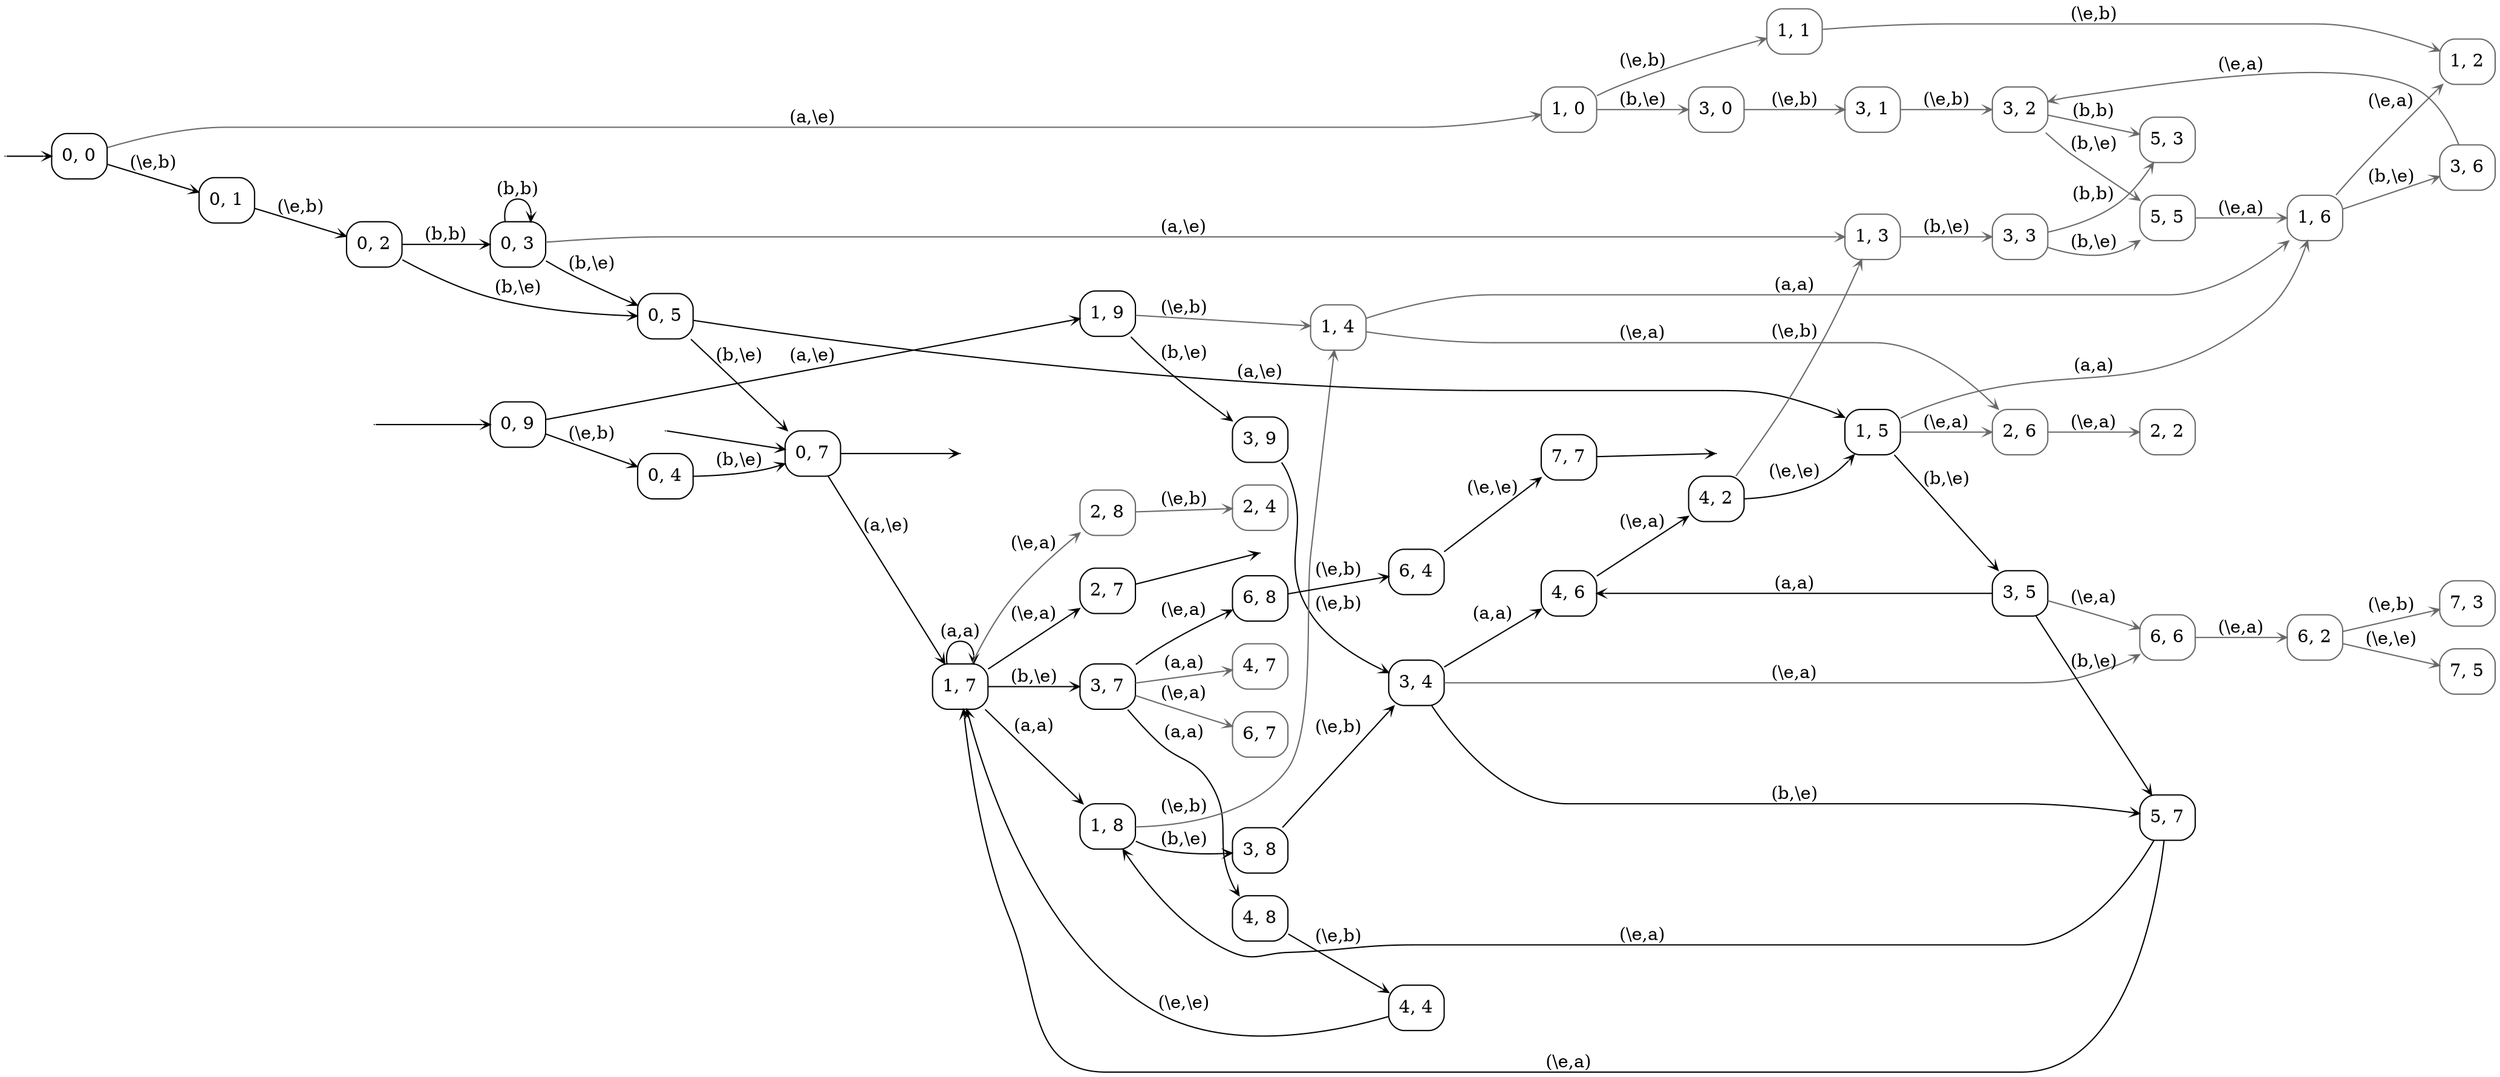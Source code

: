 digraph
{
  vcsn_context = "lat<lan<lal_char(ab)>, lan<lal_char(ab)>>, b"
  rankdir = LR
  edge [arrowhead = vee, arrowsize = .6]
  {
    node [shape = point, width = 0]
    I0
    I1
    I2
    F2
    F16
    F46
  }
  {
    node [shape = circle, style = rounded, width = 0.5]
    0 [label = "0, 0", shape = box]
    1 [label = "0, 9", shape = box]
    2 [label = "0, 7", shape = box]
    3 [label = "1, 0", shape = box, color = DimGray]
    4 [label = "0, 1", shape = box]
    5 [label = "1, 9", shape = box]
    6 [label = "0, 4", shape = box]
    7 [label = "1, 7", shape = box]
    8 [label = "3, 0", shape = box, color = DimGray]
    9 [label = "1, 1", shape = box, color = DimGray]
    10 [label = "0, 2", shape = box]
    11 [label = "3, 9", shape = box]
    12 [label = "1, 4", shape = box, color = DimGray]
    13 [label = "3, 7", shape = box]
    14 [label = "1, 8", shape = box]
    15 [label = "2, 8", shape = box, color = DimGray]
    16 [label = "2, 7", shape = box]
    17 [label = "3, 1", shape = box, color = DimGray]
    18 [label = "1, 2", shape = box, color = DimGray]
    19 [label = "0, 3", shape = box]
    20 [label = "0, 5", shape = box]
    21 [label = "3, 4", shape = box]
    22 [label = "1, 6", shape = box, color = DimGray]
    23 [label = "2, 6", shape = box, color = DimGray]
    24 [label = "4, 8", shape = box]
    25 [label = "4, 7", shape = box, color = DimGray]
    26 [label = "6, 8", shape = box]
    27 [label = "6, 7", shape = box, color = DimGray]
    28 [label = "3, 8", shape = box]
    29 [label = "2, 4", shape = box, color = DimGray]
    30 [label = "3, 2", shape = box, color = DimGray]
    31 [label = "1, 3", shape = box, color = DimGray]
    32 [label = "1, 5", shape = box]
    33 [label = "4, 6", shape = box]
    34 [label = "6, 6", shape = box, color = DimGray]
    35 [label = "5, 7", shape = box]
    36 [label = "3, 6", shape = box, color = DimGray]
    37 [label = "2, 2", shape = box, color = DimGray]
    38 [label = "4, 4", shape = box]
    39 [label = "6, 4", shape = box]
    40 [label = "5, 3", shape = box, color = DimGray]
    41 [label = "5, 5", shape = box, color = DimGray]
    42 [label = "3, 3", shape = box, color = DimGray]
    43 [label = "3, 5", shape = box]
    44 [label = "4, 2", shape = box]
    45 [label = "6, 2", shape = box, color = DimGray]
    46 [label = "7, 7", shape = box]
    47 [label = "7, 3", shape = box, color = DimGray]
    48 [label = "7, 5", shape = box, color = DimGray]
  }
  I0 -> 0
  I1 -> 1
  I2 -> 2
  0 -> 3 [label = "(a,\\e)", color = DimGray]
  0 -> 4 [label = "(\\e,b)"]
  1 -> 5 [label = "(a,\\e)"]
  1 -> 6 [label = "(\\e,b)"]
  2 -> F2
  2 -> 7 [label = "(a,\\e)"]
  3 -> 8 [label = "(b,\\e)", color = DimGray]
  3 -> 9 [label = "(\\e,b)", color = DimGray]
  4 -> 10 [label = "(\\e,b)"]
  5 -> 11 [label = "(b,\\e)"]
  5 -> 12 [label = "(\\e,b)", color = DimGray]
  6 -> 2 [label = "(b,\\e)"]
  7 -> 7 [label = "(a,a)"]
  7 -> 13 [label = "(b,\\e)"]
  7 -> 14 [label = "(a,a)"]
  7 -> 15 [label = "(\\e,a)", color = DimGray]
  7 -> 16 [label = "(\\e,a)"]
  8 -> 17 [label = "(\\e,b)", color = DimGray]
  9 -> 18 [label = "(\\e,b)", color = DimGray]
  10 -> 19 [label = "(b,b)"]
  10 -> 20 [label = "(b,\\e)"]
  11 -> 21 [label = "(\\e,b)"]
  12 -> 22 [label = "(a,a)", color = DimGray]
  12 -> 23 [label = "(\\e,a)", color = DimGray]
  13 -> 24 [label = "(a,a)"]
  13 -> 25 [label = "(a,a)", color = DimGray]
  13 -> 26 [label = "(\\e,a)"]
  13 -> 27 [label = "(\\e,a)", color = DimGray]
  14 -> 12 [label = "(\\e,b)", color = DimGray]
  14 -> 28 [label = "(b,\\e)"]
  15 -> 29 [label = "(\\e,b)", color = DimGray]
  16 -> F16
  17 -> 30 [label = "(\\e,b)", color = DimGray]
  19 -> 19 [label = "(b,b)"]
  19 -> 20 [label = "(b,\\e)"]
  19 -> 31 [label = "(a,\\e)", color = DimGray]
  20 -> 2 [label = "(b,\\e)"]
  20 -> 32 [label = "(a,\\e)"]
  21 -> 33 [label = "(a,a)"]
  21 -> 34 [label = "(\\e,a)", color = DimGray]
  21 -> 35 [label = "(b,\\e)"]
  22 -> 18 [label = "(\\e,a)", color = DimGray]
  22 -> 36 [label = "(b,\\e)", color = DimGray]
  23 -> 37 [label = "(\\e,a)", color = DimGray]
  24 -> 38 [label = "(\\e,b)"]
  26 -> 39 [label = "(\\e,b)"]
  28 -> 21 [label = "(\\e,b)"]
  30 -> 40 [label = "(b,b)", color = DimGray]
  30 -> 41 [label = "(b,\\e)", color = DimGray]
  31 -> 42 [label = "(b,\\e)", color = DimGray]
  32 -> 22 [label = "(a,a)", color = DimGray]
  32 -> 23 [label = "(\\e,a)", color = DimGray]
  32 -> 43 [label = "(b,\\e)"]
  33 -> 44 [label = "(\\e,a)"]
  34 -> 45 [label = "(\\e,a)", color = DimGray]
  35 -> 7 [label = "(\\e,a)"]
  35 -> 14 [label = "(\\e,a)"]
  36 -> 30 [label = "(\\e,a)", color = DimGray]
  38 -> 7 [label = "(\\e,\\e)"]
  39 -> 46 [label = "(\\e,\\e)"]
  41 -> 22 [label = "(\\e,a)", color = DimGray]
  42 -> 40 [label = "(b,b)", color = DimGray]
  42 -> 41 [label = "(b,\\e)", color = DimGray]
  43 -> 33 [label = "(a,a)"]
  43 -> 34 [label = "(\\e,a)", color = DimGray]
  43 -> 35 [label = "(b,\\e)"]
  44 -> 31 [label = "(\\e,b)", color = DimGray]
  44 -> 32 [label = "(\\e,\\e)"]
  45 -> 47 [label = "(\\e,b)", color = DimGray]
  45 -> 48 [label = "(\\e,\\e)", color = DimGray]
  46 -> F46
}
